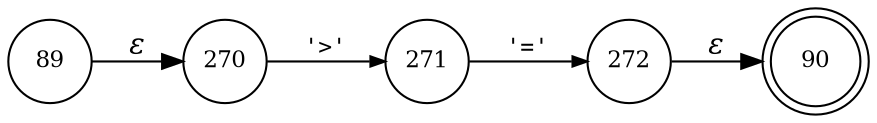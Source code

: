 digraph ATN {
rankdir=LR;
s90[fontsize=11, label="90", shape=doublecircle, fixedsize=true, width=.6];
s272[fontsize=11,label="272", shape=circle, fixedsize=true, width=.55, peripheries=1];
s270[fontsize=11,label="270", shape=circle, fixedsize=true, width=.55, peripheries=1];
s89[fontsize=11,label="89", shape=circle, fixedsize=true, width=.55, peripheries=1];
s271[fontsize=11,label="271", shape=circle, fixedsize=true, width=.55, peripheries=1];
s89 -> s270 [fontname="Times-Italic", label="&epsilon;"];
s270 -> s271 [fontsize=11, fontname="Courier", arrowsize=.7, label = "'>'", arrowhead = normal];
s271 -> s272 [fontsize=11, fontname="Courier", arrowsize=.7, label = "'='", arrowhead = normal];
s272 -> s90 [fontname="Times-Italic", label="&epsilon;"];
}